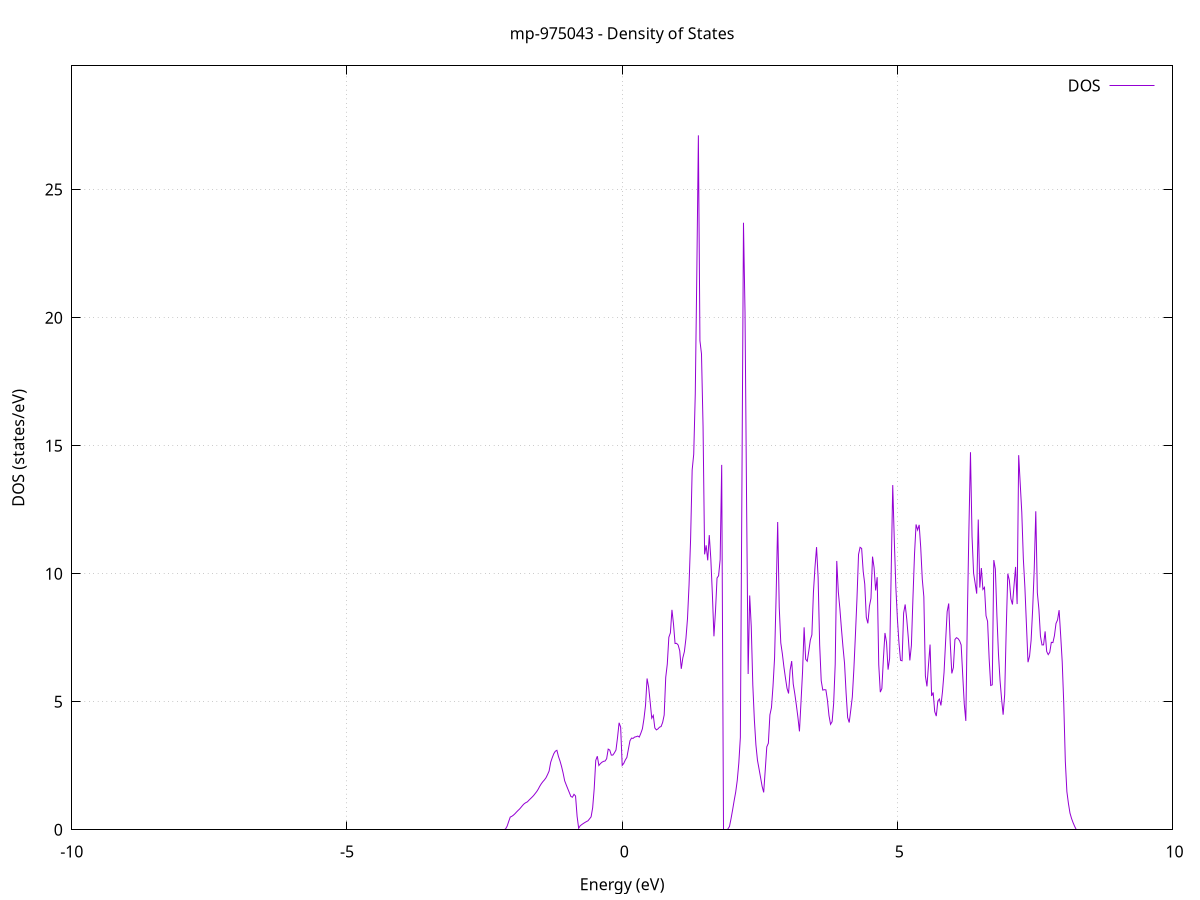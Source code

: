 set title 'mp-975043 - Density of States'
set xlabel 'Energy (eV)'
set ylabel 'DOS (states/eV)'
set grid
set xrange [-10:10]
set yrange [0:29.832]
set xzeroaxis lt -1
set terminal png size 800,600
set output 'mp-975043_dos_gnuplot.png'
plot '-' using 1:2 with lines title 'DOS'
-45.682400 0.000000
-45.654100 0.000000
-45.625900 0.000000
-45.597600 0.000000
-45.569400 0.000000
-45.541100 0.000000
-45.512900 0.000000
-45.484600 0.000000
-45.456400 0.000000
-45.428100 0.000000
-45.399900 0.000000
-45.371600 0.000000
-45.343400 0.000000
-45.315100 0.000000
-45.286900 0.000000
-45.258600 0.000000
-45.230400 0.000000
-45.202100 0.000000
-45.173900 0.000000
-45.145600 0.000000
-45.117400 0.000000
-45.089100 0.000000
-45.060900 0.000000
-45.032600 0.000000
-45.004400 0.000000
-44.976100 0.000000
-44.947800 0.000000
-44.919600 0.000000
-44.891300 0.000000
-44.863100 0.000000
-44.834800 0.000000
-44.806600 0.000000
-44.778300 0.000000
-44.750100 0.000000
-44.721800 0.000000
-44.693600 0.000000
-44.665300 0.000000
-44.637100 0.000000
-44.608800 0.000000
-44.580600 0.000000
-44.552300 0.000000
-44.524100 0.000000
-44.495800 0.000000
-44.467600 0.000000
-44.439300 0.000000
-44.411100 0.000000
-44.382800 0.000000
-44.354600 0.000000
-44.326300 0.000000
-44.298100 0.000000
-44.269800 0.000000
-44.241600 0.000000
-44.213300 0.000000
-44.185000 0.000000
-44.156800 0.000000
-44.128500 0.000000
-44.100300 0.000000
-44.072000 0.000000
-44.043800 0.000000
-44.015500 0.000000
-43.987300 0.000000
-43.959000 0.000000
-43.930800 0.000000
-43.902500 0.000000
-43.874300 0.000000
-43.846000 0.000000
-43.817800 0.000000
-43.789500 0.000000
-43.761300 0.000000
-43.733000 0.000000
-43.704800 0.000000
-43.676500 0.000000
-43.648300 0.000000
-43.620000 0.000000
-43.591800 0.000000
-43.563500 0.000000
-43.535300 0.000000
-43.507000 0.000000
-43.478700 0.000000
-43.450500 0.000000
-43.422200 0.000000
-43.394000 0.000000
-43.365700 0.000000
-43.337500 0.000000
-43.309200 0.000000
-43.281000 0.000000
-43.252700 0.000000
-43.224500 0.000000
-43.196200 0.000000
-43.168000 0.000000
-43.139700 0.000000
-43.111500 0.000000
-43.083200 0.000000
-43.055000 0.000000
-43.026700 0.000000
-42.998500 0.000000
-42.970200 0.000000
-42.942000 0.000000
-42.913700 0.000000
-42.885500 0.000000
-42.857200 0.000000
-42.829000 0.000000
-42.800700 0.000000
-42.772500 0.000000
-42.744200 0.000000
-42.715900 0.000000
-42.687700 0.000000
-42.659400 0.000000
-42.631200 0.000000
-42.602900 0.000000
-42.574700 0.000000
-42.546400 0.000000
-42.518200 0.000000
-42.489900 0.000000
-42.461700 0.000000
-42.433400 0.000000
-42.405200 0.000000
-42.376900 0.000000
-42.348700 0.000000
-42.320400 0.000000
-42.292200 0.000000
-42.263900 0.000000
-42.235700 0.000000
-42.207400 0.000000
-42.179200 0.000000
-42.150900 0.000000
-42.122700 0.000000
-42.094400 0.000000
-42.066200 0.000000
-42.037900 0.000000
-42.009700 0.000000
-41.981400 0.000000
-41.953100 0.000000
-41.924900 0.000000
-41.896600 0.000000
-41.868400 0.000000
-41.840100 0.000000
-41.811900 0.000000
-41.783600 0.000000
-41.755400 0.000000
-41.727100 0.000000
-41.698900 0.000000
-41.670600 0.000000
-41.642400 0.000000
-41.614100 0.000000
-41.585900 0.000000
-41.557600 0.000000
-41.529400 0.000000
-41.501100 0.000000
-41.472900 0.000000
-41.444600 0.000000
-41.416400 0.000000
-41.388100 0.000000
-41.359900 0.000000
-41.331600 0.000000
-41.303400 0.000000
-41.275100 0.000000
-41.246900 0.000000
-41.218600 0.000000
-41.190300 0.000000
-41.162100 0.000000
-41.133800 0.000000
-41.105600 0.000000
-41.077300 0.000000
-41.049100 0.000000
-41.020800 0.000000
-40.992600 0.000000
-40.964300 0.000000
-40.936100 0.000000
-40.907800 0.000000
-40.879600 0.000000
-40.851300 0.000000
-40.823100 0.000000
-40.794800 0.000000
-40.766600 0.000000
-40.738300 0.000000
-40.710100 0.000000
-40.681800 0.000000
-40.653600 0.000000
-40.625300 0.000000
-40.597100 0.000000
-40.568800 0.000000
-40.540600 0.000000
-40.512300 0.000000
-40.484100 0.000000
-40.455800 0.000000
-40.427500 0.000000
-40.399300 0.000000
-40.371000 0.000000
-40.342800 0.000000
-40.314500 0.000000
-40.286300 0.000000
-40.258000 0.000000
-40.229800 0.000000
-40.201500 0.000000
-40.173300 0.000000
-40.145000 0.000000
-40.116800 0.000000
-40.088500 0.000000
-40.060300 0.000000
-40.032000 0.000000
-40.003800 0.000000
-39.975500 0.000000
-39.947300 0.000000
-39.919000 0.000000
-39.890800 0.000000
-39.862500 0.000000
-39.834300 0.000000
-39.806000 0.000000
-39.777800 0.000000
-39.749500 0.000000
-39.721200 0.000000
-39.693000 0.000000
-39.664700 0.000000
-39.636500 0.000000
-39.608200 0.000000
-39.580000 0.000000
-39.551700 0.000000
-39.523500 0.000000
-39.495200 0.000000
-39.467000 0.000000
-39.438700 0.000000
-39.410500 0.000000
-39.382200 0.000000
-39.354000 0.000000
-39.325700 0.000000
-39.297500 0.000000
-39.269200 0.000000
-39.241000 0.000000
-39.212700 0.000000
-39.184500 0.000000
-39.156200 0.000000
-39.128000 0.000000
-39.099700 0.000000
-39.071500 0.000000
-39.043200 0.000000
-39.015000 0.000000
-38.986700 0.000000
-38.958400 0.000000
-38.930200 0.000000
-38.901900 0.000000
-38.873700 0.000000
-38.845400 0.000000
-38.817200 0.000000
-38.788900 0.000000
-38.760700 0.000000
-38.732400 0.000000
-38.704200 0.000000
-38.675900 0.000000
-38.647700 0.000000
-38.619400 0.000000
-38.591200 0.000000
-38.562900 0.000000
-38.534700 0.000000
-38.506400 0.000000
-38.478200 0.000000
-38.449900 0.000000
-38.421700 0.000000
-38.393400 0.000000
-38.365200 0.000000
-38.336900 0.000000
-38.308700 0.000000
-38.280400 0.000000
-38.252200 0.000000
-38.223900 0.000000
-38.195600 0.000000
-38.167400 0.000000
-38.139100 0.000000
-38.110900 0.000000
-38.082600 0.000000
-38.054400 0.000000
-38.026100 0.000000
-37.997900 0.000000
-37.969600 0.000000
-37.941400 0.000000
-37.913100 0.000000
-37.884900 0.000000
-37.856600 0.000000
-37.828400 0.000000
-37.800100 0.000000
-37.771900 0.000000
-37.743600 0.000000
-37.715400 0.000000
-37.687100 0.000000
-37.658900 0.000000
-37.630600 0.000000
-37.602400 0.000000
-37.574100 0.000000
-37.545900 0.000000
-37.517600 0.000000
-37.489400 0.000000
-37.461100 0.000000
-37.432800 0.000000
-37.404600 0.000000
-37.376300 0.000000
-37.348100 0.000000
-37.319800 0.000000
-37.291600 0.000000
-37.263300 0.000000
-37.235100 0.000000
-37.206800 0.000000
-37.178600 0.000000
-37.150300 0.000000
-37.122100 0.000000
-37.093800 0.000000
-37.065600 0.000000
-37.037300 0.000000
-37.009100 0.000000
-36.980800 0.000000
-36.952600 0.000000
-36.924300 0.000000
-36.896100 0.000000
-36.867800 0.000000
-36.839600 0.000000
-36.811300 0.000000
-36.783100 0.000000
-36.754800 0.000000
-36.726500 0.000000
-36.698300 0.000000
-36.670000 0.000000
-36.641800 0.000000
-36.613500 0.000000
-36.585300 0.000000
-36.557000 0.000000
-36.528800 0.000000
-36.500500 0.000000
-36.472300 0.000000
-36.444000 0.000000
-36.415800 0.000000
-36.387500 0.000000
-36.359300 0.000000
-36.331000 0.000000
-36.302800 0.000000
-36.274500 0.000000
-36.246300 0.000000
-36.218000 0.000000
-36.189800 0.000000
-36.161500 0.000000
-36.133300 0.000000
-36.105000 0.000000
-36.076800 0.000000
-36.048500 0.000000
-36.020300 0.000000
-35.992000 0.000000
-35.963700 0.000000
-35.935500 0.000000
-35.907200 0.000000
-35.879000 0.000000
-35.850700 0.000000
-35.822500 0.000000
-35.794200 0.000000
-35.766000 0.000000
-35.737700 0.000000
-35.709500 0.000000
-35.681200 0.000000
-35.653000 0.000000
-35.624700 0.000000
-35.596500 0.000000
-35.568200 0.000000
-35.540000 0.000000
-35.511700 0.000000
-35.483500 0.000000
-35.455200 0.000000
-35.427000 0.000000
-35.398700 0.000000
-35.370500 0.000000
-35.342200 0.000000
-35.314000 0.000000
-35.285700 0.000000
-35.257500 0.000000
-35.229200 0.000000
-35.200900 0.000000
-35.172700 0.000000
-35.144400 0.000000
-35.116200 0.000000
-35.087900 0.000000
-35.059700 0.000000
-35.031400 0.000000
-35.003200 0.000000
-34.974900 0.000000
-34.946700 0.000000
-34.918400 0.000000
-34.890200 0.000000
-34.861900 0.000000
-34.833700 0.000000
-34.805400 0.000000
-34.777200 0.000000
-34.748900 0.000000
-34.720700 0.000000
-34.692400 0.000000
-34.664200 0.000000
-34.635900 0.000000
-34.607700 0.000000
-34.579400 0.000000
-34.551200 0.000000
-34.522900 0.000000
-34.494700 0.000000
-34.466400 0.000000
-34.438100 0.000000
-34.409900 0.000000
-34.381600 0.000000
-34.353400 0.000000
-34.325100 0.000000
-34.296900 0.000000
-34.268600 0.000000
-34.240400 0.000000
-34.212100 0.000000
-34.183900 0.000000
-34.155600 0.000000
-34.127400 0.000000
-34.099100 0.000000
-34.070900 0.000000
-34.042600 0.000000
-34.014400 0.000000
-33.986100 0.000000
-33.957900 0.000000
-33.929600 0.000000
-33.901400 0.000000
-33.873100 0.000000
-33.844900 0.000000
-33.816600 0.000000
-33.788400 0.000000
-33.760100 0.000000
-33.731800 0.000000
-33.703600 0.000000
-33.675300 0.000000
-33.647100 0.000000
-33.618800 0.000000
-33.590600 0.000000
-33.562300 0.000000
-33.534100 0.000000
-33.505800 0.000000
-33.477600 0.000000
-33.449300 0.000000
-33.421100 0.000000
-33.392800 0.000000
-33.364600 0.000000
-33.336300 0.000000
-33.308100 0.000000
-33.279800 0.000000
-33.251600 0.000000
-33.223300 0.000000
-33.195100 0.000000
-33.166800 0.000000
-33.138600 0.000000
-33.110300 0.000000
-33.082100 0.000000
-33.053800 0.000000
-33.025600 0.000000
-32.997300 0.000000
-32.969000 0.000000
-32.940800 0.000000
-32.912500 0.000000
-32.884300 0.000000
-32.856000 0.000000
-32.827800 0.000000
-32.799500 0.000000
-32.771300 0.000000
-32.743000 0.000000
-32.714800 0.000000
-32.686500 0.000000
-32.658300 0.000000
-32.630000 0.000000
-32.601800 0.000000
-32.573500 0.000000
-32.545300 0.000000
-32.517000 0.000000
-32.488800 0.000000
-32.460500 0.000000
-32.432300 0.000000
-32.404000 0.000000
-32.375800 0.000000
-32.347500 0.000000
-32.319300 0.000000
-32.291000 0.000000
-32.262800 0.000000
-32.234500 0.000000
-32.206200 0.000000
-32.178000 0.000000
-32.149700 0.000000
-32.121500 0.000000
-32.093200 0.000000
-32.065000 0.000000
-32.036700 0.000000
-32.008500 0.000000
-31.980200 0.000000
-31.952000 0.000000
-31.923700 0.000000
-31.895500 0.000000
-31.867200 0.000000
-31.839000 0.000000
-31.810700 0.000000
-31.782500 0.000000
-31.754200 0.000000
-31.726000 0.000000
-31.697700 0.000000
-31.669500 0.000000
-31.641200 0.000000
-31.613000 0.000000
-31.584700 0.000000
-31.556500 0.000000
-31.528200 0.000000
-31.500000 0.000000
-31.471700 0.000000
-31.443400 0.000000
-31.415200 0.000000
-31.386900 0.000000
-31.358700 0.000000
-31.330400 0.000000
-31.302200 0.000000
-31.273900 0.000000
-31.245700 0.000000
-31.217400 0.000000
-31.189200 0.000000
-31.160900 0.000000
-31.132700 0.000000
-31.104400 0.000000
-31.076200 0.000000
-31.047900 0.000000
-31.019700 0.000000
-30.991400 0.000000
-30.963200 0.000000
-30.934900 0.000000
-30.906700 0.000000
-30.878400 0.000000
-30.850200 0.000000
-30.821900 0.000000
-30.793700 0.000000
-30.765400 0.000000
-30.737100 0.000000
-30.708900 0.000000
-30.680600 0.000000
-30.652400 0.000000
-30.624100 0.000000
-30.595900 0.000000
-30.567600 0.000000
-30.539400 0.000000
-30.511100 0.000000
-30.482900 0.000000
-30.454600 0.000000
-30.426400 0.000000
-30.398100 0.000000
-30.369900 0.000000
-30.341600 0.000000
-30.313400 0.000000
-30.285100 0.000000
-30.256900 0.000000
-30.228600 0.000000
-30.200400 0.000000
-30.172100 0.000000
-30.143900 0.000000
-30.115600 0.000000
-30.087400 0.000000
-30.059100 0.000000
-30.030900 0.000000
-30.002600 0.000000
-29.974300 0.000000
-29.946100 0.000000
-29.917800 0.000000
-29.889600 0.000000
-29.861300 0.000000
-29.833100 0.000000
-29.804800 0.000000
-29.776600 0.000000
-29.748300 0.000000
-29.720100 0.000000
-29.691800 0.000000
-29.663600 0.000000
-29.635300 0.000000
-29.607100 0.000000
-29.578800 0.000000
-29.550600 0.000000
-29.522300 0.000000
-29.494100 0.000000
-29.465800 0.000000
-29.437600 0.000000
-29.409300 0.000000
-29.381100 0.000000
-29.352800 0.000000
-29.324600 0.000000
-29.296300 0.000000
-29.268100 0.000000
-29.239800 0.000000
-29.211500 0.000000
-29.183300 0.000000
-29.155000 0.000000
-29.126800 0.000000
-29.098500 0.000000
-29.070300 0.000000
-29.042000 0.000000
-29.013800 0.000000
-28.985500 0.000000
-28.957300 0.000000
-28.929000 0.000000
-28.900800 0.000000
-28.872500 0.000000
-28.844300 0.000000
-28.816000 0.000000
-28.787800 0.000000
-28.759500 0.000000
-28.731300 0.000000
-28.703000 0.000000
-28.674800 0.000000
-28.646500 0.000000
-28.618300 0.000000
-28.590000 0.000000
-28.561800 0.000000
-28.533500 0.000000
-28.505300 0.000000
-28.477000 0.000000
-28.448700 0.000000
-28.420500 0.000000
-28.392200 0.000000
-28.364000 0.000000
-28.335700 0.000000
-28.307500 0.000000
-28.279200 0.000000
-28.251000 0.000000
-28.222700 0.000000
-28.194500 0.000000
-28.166200 0.000000
-28.138000 0.000000
-28.109700 0.000000
-28.081500 0.000000
-28.053200 0.000000
-28.025000 0.000000
-27.996700 0.000000
-27.968500 0.000000
-27.940200 0.000000
-27.912000 0.000000
-27.883700 0.000000
-27.855500 0.000000
-27.827200 0.000000
-27.799000 0.000000
-27.770700 0.000000
-27.742400 0.000000
-27.714200 0.000000
-27.685900 0.000000
-27.657700 0.000000
-27.629400 0.000000
-27.601200 0.000000
-27.572900 0.000000
-27.544700 0.000000
-27.516400 0.000000
-27.488200 0.000000
-27.459900 0.000000
-27.431700 0.000000
-27.403400 0.000000
-27.375200 0.000000
-27.346900 0.000000
-27.318700 0.000000
-27.290400 0.000000
-27.262200 0.000000
-27.233900 0.000000
-27.205700 0.000000
-27.177400 0.000000
-27.149200 0.000000
-27.120900 0.000000
-27.092700 0.000000
-27.064400 0.000000
-27.036200 0.000000
-27.007900 0.000000
-26.979600 0.000000
-26.951400 0.000000
-26.923100 0.000000
-26.894900 0.000000
-26.866600 0.000000
-26.838400 0.000000
-26.810100 0.000000
-26.781900 0.000000
-26.753600 0.000000
-26.725400 0.000000
-26.697100 0.000000
-26.668900 0.000000
-26.640600 0.000000
-26.612400 0.000000
-26.584100 0.000000
-26.555900 0.000000
-26.527600 0.000000
-26.499400 0.000000
-26.471100 0.000000
-26.442900 0.000000
-26.414600 0.000000
-26.386400 0.000000
-26.358100 0.000000
-26.329900 0.000000
-26.301600 0.000000
-26.273400 0.000000
-26.245100 0.000000
-26.216800 0.000000
-26.188600 0.000000
-26.160300 0.000000
-26.132100 0.000000
-26.103800 0.000000
-26.075600 0.000000
-26.047300 0.000000
-26.019100 0.000000
-25.990800 0.000000
-25.962600 0.000000
-25.934300 0.000000
-25.906100 0.000000
-25.877800 0.000000
-25.849600 0.000000
-25.821300 0.000000
-25.793100 0.000000
-25.764800 0.000000
-25.736600 0.000000
-25.708300 0.000000
-25.680100 0.000000
-25.651800 0.000000
-25.623600 0.000000
-25.595300 0.000000
-25.567100 0.000000
-25.538800 0.000000
-25.510600 0.000000
-25.482300 0.000000
-25.454000 0.000000
-25.425800 0.000000
-25.397500 0.000000
-25.369300 0.000000
-25.341000 0.000000
-25.312800 0.000000
-25.284500 0.000000
-25.256300 0.000000
-25.228000 0.000000
-25.199800 0.000000
-25.171500 0.000000
-25.143300 0.000000
-25.115000 0.000000
-25.086800 0.000000
-25.058500 0.000000
-25.030300 0.000000
-25.002000 0.000000
-24.973800 0.000000
-24.945500 0.000000
-24.917300 0.000000
-24.889000 0.000000
-24.860800 0.000000
-24.832500 0.000000
-24.804300 0.000000
-24.776000 0.000000
-24.747700 0.000000
-24.719500 0.000000
-24.691200 0.000000
-24.663000 0.000000
-24.634700 0.000000
-24.606500 0.000000
-24.578200 0.000000
-24.550000 0.000000
-24.521700 0.000000
-24.493500 0.000000
-24.465200 0.000000
-24.437000 0.000000
-24.408700 0.000000
-24.380500 0.000000
-24.352200 0.000000
-24.324000 0.000000
-24.295700 0.000000
-24.267500 0.000000
-24.239200 0.000000
-24.211000 0.000000
-24.182700 0.000000
-24.154500 0.000000
-24.126200 0.000000
-24.098000 0.000000
-24.069700 0.000000
-24.041500 0.000000
-24.013200 0.000000
-23.984900 0.000000
-23.956700 0.000000
-23.928400 0.000000
-23.900200 0.000000
-23.871900 0.000000
-23.843700 0.000000
-23.815400 0.000000
-23.787200 0.000000
-23.758900 0.000000
-23.730700 0.000000
-23.702400 0.000000
-23.674200 0.000000
-23.645900 0.000000
-23.617700 0.000000
-23.589400 0.000000
-23.561200 0.000000
-23.532900 0.000000
-23.504700 0.000000
-23.476400 0.000000
-23.448200 0.000000
-23.419900 0.000000
-23.391700 0.000000
-23.363400 0.000000
-23.335200 0.000000
-23.306900 0.000000
-23.278700 0.000000
-23.250400 0.000000
-23.222100 0.000000
-23.193900 0.000000
-23.165600 0.000000
-23.137400 0.000000
-23.109100 0.000000
-23.080900 0.000000
-23.052600 0.000000
-23.024400 0.000000
-22.996100 0.000000
-22.967900 0.000000
-22.939600 0.000000
-22.911400 0.000000
-22.883100 0.000000
-22.854900 0.000000
-22.826600 0.000000
-22.798400 0.000000
-22.770100 0.000000
-22.741900 0.000000
-22.713600 0.000000
-22.685400 0.000000
-22.657100 0.000000
-22.628900 0.000000
-22.600600 0.000000
-22.572400 0.000000
-22.544100 0.000000
-22.515900 0.000000
-22.487600 0.000000
-22.459300 0.000000
-22.431100 0.000000
-22.402800 0.000000
-22.374600 0.000000
-22.346300 0.000000
-22.318100 0.000000
-22.289800 0.000000
-22.261600 0.000000
-22.233300 0.000000
-22.205100 0.000000
-22.176800 0.000000
-22.148600 0.000000
-22.120300 0.000000
-22.092100 0.000000
-22.063800 0.000000
-22.035600 0.000000
-22.007300 0.000000
-21.979100 0.000000
-21.950800 0.000000
-21.922600 0.000000
-21.894300 0.000000
-21.866100 0.000000
-21.837800 0.000000
-21.809600 0.000000
-21.781300 0.000000
-21.753000 0.000000
-21.724800 0.000000
-21.696500 0.000000
-21.668300 0.000000
-21.640000 0.000000
-21.611800 0.000000
-21.583500 0.000000
-21.555300 0.000000
-21.527000 0.000000
-21.498800 0.000000
-21.470500 0.000000
-21.442300 0.000000
-21.414000 0.000000
-21.385800 0.000000
-21.357500 0.000000
-21.329300 0.000000
-21.301000 0.000000
-21.272800 0.000000
-21.244500 0.000000
-21.216300 0.000000
-21.188000 0.000000
-21.159800 0.000000
-21.131500 0.000000
-21.103300 0.000000
-21.075000 0.000000
-21.046800 0.000000
-21.018500 0.000000
-20.990200 0.000000
-20.962000 0.000000
-20.933700 0.000000
-20.905500 0.000000
-20.877200 0.000000
-20.849000 0.000000
-20.820700 0.000000
-20.792500 0.000000
-20.764200 0.000000
-20.736000 0.000000
-20.707700 0.000000
-20.679500 0.000000
-20.651200 0.000000
-20.623000 0.000000
-20.594700 0.000000
-20.566500 0.000000
-20.538200 0.000000
-20.510000 0.000000
-20.481700 0.000000
-20.453500 0.000000
-20.425200 0.000000
-20.397000 0.000000
-20.368700 0.000000
-20.340500 0.000000
-20.312200 0.000000
-20.284000 0.000000
-20.255700 0.000000
-20.227400 0.000000
-20.199200 0.000000
-20.170900 0.000000
-20.142700 0.000000
-20.114400 0.000000
-20.086200 0.000000
-20.057900 0.000000
-20.029700 0.000000
-20.001400 0.000000
-19.973200 0.000000
-19.944900 0.000000
-19.916700 0.000000
-19.888400 0.000000
-19.860200 0.000000
-19.831900 0.000000
-19.803700 0.000000
-19.775400 0.000000
-19.747200 0.000000
-19.718900 0.000000
-19.690700 0.000000
-19.662400 0.000000
-19.634200 0.000000
-19.605900 0.000000
-19.577700 0.000000
-19.549400 0.000000
-19.521200 0.000000
-19.492900 0.000000
-19.464600 0.000000
-19.436400 0.000000
-19.408100 0.000000
-19.379900 0.000000
-19.351600 0.000000
-19.323400 0.000000
-19.295100 0.000000
-19.266900 0.000000
-19.238600 0.000000
-19.210400 0.000000
-19.182100 0.000000
-19.153900 0.000000
-19.125600 0.000000
-19.097400 0.000000
-19.069100 0.000000
-19.040900 0.000000
-19.012600 0.000000
-18.984400 0.000000
-18.956100 0.000000
-18.927900 0.000000
-18.899600 0.000000
-18.871400 0.000000
-18.843100 0.000000
-18.814900 0.000000
-18.786600 0.000000
-18.758300 0.000000
-18.730100 0.000000
-18.701800 0.000000
-18.673600 0.000000
-18.645300 0.000000
-18.617100 0.000000
-18.588800 0.000000
-18.560600 0.000000
-18.532300 0.000000
-18.504100 0.000000
-18.475800 0.000000
-18.447600 0.000000
-18.419300 0.000000
-18.391100 0.000000
-18.362800 0.000000
-18.334600 0.000000
-18.306300 0.000000
-18.278100 0.000000
-18.249800 0.000000
-18.221600 0.000000
-18.193300 0.000000
-18.165100 0.000000
-18.136800 0.000000
-18.108600 0.000000
-18.080300 0.000000
-18.052100 0.000000
-18.023800 0.000000
-17.995500 0.000000
-17.967300 0.000000
-17.939000 0.000000
-17.910800 0.000000
-17.882500 0.000000
-17.854300 0.000000
-17.826000 0.000000
-17.797800 0.000000
-17.769500 0.000000
-17.741300 0.000000
-17.713000 0.000000
-17.684800 0.000000
-17.656500 0.000000
-17.628300 0.000000
-17.600000 0.000000
-17.571800 0.000000
-17.543500 0.000000
-17.515300 0.000000
-17.487000 0.000000
-17.458800 0.000000
-17.430500 0.000000
-17.402300 0.000000
-17.374000 0.000000
-17.345800 0.000000
-17.317500 0.000000
-17.289300 0.000000
-17.261000 0.000000
-17.232700 0.000000
-17.204500 0.000000
-17.176200 0.000000
-17.148000 0.000000
-17.119700 0.000000
-17.091500 0.000000
-17.063200 0.000000
-17.035000 0.000000
-17.006700 0.000000
-16.978500 0.000000
-16.950200 0.000000
-16.922000 0.000000
-16.893700 0.000000
-16.865500 0.000000
-16.837200 0.000000
-16.809000 0.000000
-16.780700 0.000000
-16.752500 0.000000
-16.724200 0.000000
-16.696000 0.000000
-16.667700 0.000000
-16.639500 0.000000
-16.611200 0.000000
-16.583000 0.000000
-16.554700 0.000000
-16.526500 0.000000
-16.498200 0.000000
-16.469900 0.000000
-16.441700 0.000000
-16.413400 0.000000
-16.385200 0.000000
-16.356900 0.000000
-16.328700 0.000000
-16.300400 0.000000
-16.272200 0.000000
-16.243900 0.000000
-16.215700 0.000000
-16.187400 0.000000
-16.159200 0.000000
-16.130900 0.000000
-16.102700 0.000000
-16.074400 0.000000
-16.046200 0.000000
-16.017900 0.000000
-15.989700 0.000000
-15.961400 0.000000
-15.933200 0.000000
-15.904900 0.000000
-15.876700 0.000000
-15.848400 0.000000
-15.820200 0.000000
-15.791900 0.000000
-15.763600 0.000000
-15.735400 0.000000
-15.707100 0.000000
-15.678900 0.000000
-15.650600 0.000000
-15.622400 0.000000
-15.594100 0.000000
-15.565900 0.000000
-15.537600 0.000000
-15.509400 0.000000
-15.481100 0.000000
-15.452900 0.000000
-15.424600 0.000000
-15.396400 0.000000
-15.368100 0.000000
-15.339900 0.000000
-15.311600 0.000000
-15.283400 0.000000
-15.255100 0.000000
-15.226900 0.000000
-15.198600 0.000000
-15.170400 0.000000
-15.142100 0.000000
-15.113900 0.000000
-15.085600 0.000000
-15.057400 0.000000
-15.029100 0.000000
-15.000800 0.000000
-14.972600 0.000000
-14.944300 0.000000
-14.916100 0.000000
-14.887800 0.000000
-14.859600 0.000000
-14.831300 0.000000
-14.803100 0.000000
-14.774800 0.000000
-14.746600 0.000000
-14.718300 0.000000
-14.690100 0.000000
-14.661800 0.000000
-14.633600 0.000000
-14.605300 0.000000
-14.577100 0.000000
-14.548800 0.000000
-14.520600 0.000000
-14.492300 0.000000
-14.464100 0.000000
-14.435800 0.000000
-14.407600 0.000000
-14.379300 0.000000
-14.351100 0.000000
-14.322800 0.000000
-14.294600 0.000000
-14.266300 0.000000
-14.238000 0.000000
-14.209800 0.000000
-14.181500 0.000000
-14.153300 0.000000
-14.125000 0.000000
-14.096800 0.000000
-14.068500 0.000000
-14.040300 0.000000
-14.012000 0.000000
-13.983800 0.000000
-13.955500 0.000000
-13.927300 0.000000
-13.899000 0.000000
-13.870800 0.000000
-13.842500 0.000000
-13.814300 0.000000
-13.786000 0.000000
-13.757800 0.000000
-13.729500 0.000000
-13.701300 0.000000
-13.673000 0.000000
-13.644800 0.000000
-13.616500 0.000000
-13.588300 0.000000
-13.560000 0.000000
-13.531800 0.000000
-13.503500 0.000000
-13.475200 0.000000
-13.447000 0.000000
-13.418700 0.000000
-13.390500 0.000000
-13.362200 0.000000
-13.334000 0.000000
-13.305700 0.000000
-13.277500 0.000000
-13.249200 0.000000
-13.221000 0.000000
-13.192700 0.000000
-13.164500 0.000000
-13.136200 0.000000
-13.108000 0.000000
-13.079700 0.000000
-13.051500 0.000000
-13.023200 0.000000
-12.995000 0.000000
-12.966700 0.000000
-12.938500 0.000000
-12.910200 0.000000
-12.882000 0.000000
-12.853700 0.000000
-12.825500 0.000000
-12.797200 0.000000
-12.768900 0.000000
-12.740700 0.000000
-12.712400 0.000000
-12.684200 0.000000
-12.655900 0.000000
-12.627700 0.000000
-12.599400 0.000000
-12.571200 0.000000
-12.542900 0.000000
-12.514700 0.000000
-12.486400 0.000000
-12.458200 0.000000
-12.429900 0.000000
-12.401700 34.434500
-12.373400 61.617700
-12.345200 95.007400
-12.316900 133.501200
-12.288700 119.766400
-12.260400 199.101900
-12.232200 0.000000
-12.203900 0.000000
-12.175700 0.000000
-12.147400 0.000000
-12.119200 0.000000
-12.090900 0.000000
-12.062700 0.000000
-12.034400 0.000000
-12.006100 0.000000
-11.977900 0.000000
-11.949600 0.000000
-11.921400 0.000000
-11.893100 0.000000
-11.864900 0.000000
-11.836600 0.000000
-11.808400 0.000000
-11.780100 0.000000
-11.751900 0.000000
-11.723600 0.000000
-11.695400 0.000000
-11.667100 0.000000
-11.638900 0.000000
-11.610600 0.000000
-11.582400 0.000000
-11.554100 0.000000
-11.525900 0.000000
-11.497600 0.000000
-11.469400 0.000000
-11.441100 0.000000
-11.412900 0.000000
-11.384600 0.000000
-11.356400 0.000000
-11.328100 0.000000
-11.299900 0.000000
-11.271600 0.000000
-11.243300 0.000000
-11.215100 0.000000
-11.186800 0.000000
-11.158600 0.000000
-11.130300 0.000000
-11.102100 0.000000
-11.073800 0.000000
-11.045600 0.000000
-11.017300 0.000000
-10.989100 0.000000
-10.960800 0.000000
-10.932600 0.000000
-10.904300 0.000000
-10.876100 0.000000
-10.847800 0.000000
-10.819600 0.000000
-10.791300 0.000000
-10.763100 0.000000
-10.734800 0.000000
-10.706600 0.000000
-10.678300 0.000000
-10.650100 0.000000
-10.621800 0.000000
-10.593600 0.000000
-10.565300 0.000000
-10.537100 0.000000
-10.508800 0.000000
-10.480500 0.000000
-10.452300 0.000000
-10.424000 0.000000
-10.395800 0.000000
-10.367500 0.000000
-10.339300 0.000000
-10.311000 0.000000
-10.282800 0.000000
-10.254500 0.000000
-10.226300 0.000000
-10.198000 0.000000
-10.169800 0.000000
-10.141500 0.000000
-10.113300 0.000000
-10.085000 0.000000
-10.056800 0.000000
-10.028500 0.000000
-10.000300 0.000000
-9.972000 0.000000
-9.943800 0.000000
-9.915500 0.000000
-9.887300 0.000000
-9.859000 0.000000
-9.830800 0.000000
-9.802500 0.000000
-9.774200 0.000000
-9.746000 0.000000
-9.717700 0.000000
-9.689500 0.000000
-9.661200 0.000000
-9.633000 0.000000
-9.604700 0.000000
-9.576500 0.000000
-9.548200 0.000000
-9.520000 0.000000
-9.491700 0.000000
-9.463500 0.000000
-9.435200 0.000000
-9.407000 0.000000
-9.378700 0.000000
-9.350500 0.000000
-9.322200 0.000000
-9.294000 0.000000
-9.265700 0.000000
-9.237500 0.000000
-9.209200 0.000000
-9.181000 0.000000
-9.152700 0.000000
-9.124500 0.000000
-9.096200 0.000000
-9.068000 0.000000
-9.039700 0.000000
-9.011400 0.000000
-8.983200 0.000000
-8.954900 0.000000
-8.926700 0.000000
-8.898400 0.000000
-8.870200 0.000000
-8.841900 0.000000
-8.813700 0.000000
-8.785400 0.000000
-8.757200 0.000000
-8.728900 0.000000
-8.700700 0.000000
-8.672400 0.000000
-8.644200 0.000000
-8.615900 0.000000
-8.587700 0.000000
-8.559400 0.000000
-8.531200 0.000000
-8.502900 0.000000
-8.474700 0.000000
-8.446400 0.000000
-8.418200 0.000000
-8.389900 0.000000
-8.361700 0.000000
-8.333400 0.000000
-8.305200 0.000000
-8.276900 0.000000
-8.248600 0.000000
-8.220400 0.000000
-8.192100 0.000000
-8.163900 0.000000
-8.135600 0.000000
-8.107400 0.000000
-8.079100 0.000000
-8.050900 0.000000
-8.022600 0.000000
-7.994400 0.000000
-7.966100 0.000000
-7.937900 0.000000
-7.909600 0.000000
-7.881400 0.000000
-7.853100 0.000000
-7.824900 0.000000
-7.796600 0.000000
-7.768400 0.000000
-7.740100 0.000000
-7.711900 0.000000
-7.683600 0.000000
-7.655400 0.000000
-7.627100 0.000000
-7.598900 0.000000
-7.570600 0.000000
-7.542400 0.000000
-7.514100 0.000000
-7.485800 0.000000
-7.457600 0.000000
-7.429300 0.000000
-7.401100 0.000000
-7.372800 0.000000
-7.344600 0.000000
-7.316300 0.000000
-7.288100 0.000000
-7.259800 0.000000
-7.231600 0.000000
-7.203300 0.000000
-7.175100 0.000000
-7.146800 0.000000
-7.118600 0.000000
-7.090300 0.000000
-7.062100 0.000000
-7.033800 0.000000
-7.005600 0.000000
-6.977300 0.000000
-6.949100 0.000000
-6.920800 0.000000
-6.892600 0.000000
-6.864300 0.000000
-6.836100 0.000000
-6.807800 0.000000
-6.779500 0.000000
-6.751300 0.000000
-6.723000 0.000000
-6.694800 0.000000
-6.666500 0.000000
-6.638300 0.000000
-6.610000 0.000000
-6.581800 0.000000
-6.553500 0.000000
-6.525300 0.000000
-6.497000 0.000000
-6.468800 0.000000
-6.440500 0.000000
-6.412300 0.000000
-6.384000 0.000000
-6.355800 0.000000
-6.327500 0.000000
-6.299300 0.000000
-6.271000 0.000000
-6.242800 0.000000
-6.214500 0.000000
-6.186300 0.000000
-6.158000 0.000000
-6.129800 0.000000
-6.101500 0.000000
-6.073300 0.000000
-6.045000 0.000000
-6.016700 0.000000
-5.988500 0.000000
-5.960200 0.000000
-5.932000 0.000000
-5.903700 0.000000
-5.875500 0.000000
-5.847200 0.000000
-5.819000 0.000000
-5.790700 0.000000
-5.762500 0.000000
-5.734200 0.000000
-5.706000 0.000000
-5.677700 0.000000
-5.649500 0.000000
-5.621200 0.000000
-5.593000 0.000000
-5.564700 0.000000
-5.536500 0.000000
-5.508200 0.000000
-5.480000 0.000000
-5.451700 0.000000
-5.423500 0.000000
-5.395200 0.000000
-5.367000 0.000000
-5.338700 0.000000
-5.310500 0.000000
-5.282200 0.000000
-5.253900 0.000000
-5.225700 0.000000
-5.197400 0.000000
-5.169200 0.000000
-5.140900 0.000000
-5.112700 0.000000
-5.084400 0.000000
-5.056200 0.000000
-5.027900 0.000000
-4.999700 0.000000
-4.971400 0.000000
-4.943200 0.000000
-4.914900 0.000000
-4.886700 0.000000
-4.858400 0.000000
-4.830200 0.000000
-4.801900 0.000000
-4.773700 0.000000
-4.745400 0.000000
-4.717200 0.000000
-4.688900 0.000000
-4.660700 0.000000
-4.632400 0.000000
-4.604200 0.000000
-4.575900 0.000000
-4.547700 0.000000
-4.519400 0.000000
-4.491100 0.000000
-4.462900 0.000000
-4.434600 0.000000
-4.406400 0.000000
-4.378100 0.000000
-4.349900 0.000000
-4.321600 0.000000
-4.293400 0.000000
-4.265100 0.000000
-4.236900 0.000000
-4.208600 0.000000
-4.180400 0.000000
-4.152100 0.000000
-4.123900 0.000000
-4.095600 0.000000
-4.067400 0.000000
-4.039100 0.000000
-4.010900 0.000000
-3.982600 0.000000
-3.954400 0.000000
-3.926100 0.000000
-3.897900 0.000000
-3.869600 0.000000
-3.841400 0.000000
-3.813100 0.000000
-3.784800 0.000000
-3.756600 0.000000
-3.728300 0.000000
-3.700100 0.000000
-3.671800 0.000000
-3.643600 0.000000
-3.615300 0.000000
-3.587100 0.000000
-3.558800 0.000000
-3.530600 0.000000
-3.502300 0.000000
-3.474100 0.000000
-3.445800 0.000000
-3.417600 0.000000
-3.389300 0.000000
-3.361100 0.000000
-3.332800 0.000000
-3.304600 0.000000
-3.276300 0.000000
-3.248100 0.000000
-3.219800 0.000000
-3.191600 0.000000
-3.163300 0.000000
-3.135100 0.000000
-3.106800 0.000000
-3.078600 0.000000
-3.050300 0.000000
-3.022000 0.000000
-2.993800 0.000000
-2.965500 0.000000
-2.937300 0.000000
-2.909000 0.000000
-2.880800 0.000000
-2.852500 0.000000
-2.824300 0.000000
-2.796000 0.000000
-2.767800 0.000000
-2.739500 0.000000
-2.711300 0.000000
-2.683000 0.000000
-2.654800 0.000000
-2.626500 0.000000
-2.598300 0.000000
-2.570000 0.000000
-2.541800 0.000000
-2.513500 0.000000
-2.485300 0.000000
-2.457000 0.000000
-2.428800 0.000000
-2.400500 0.000000
-2.372300 0.000000
-2.344000 0.000000
-2.315800 0.000000
-2.287500 0.000000
-2.259200 0.000000
-2.231000 0.000000
-2.202700 0.000000
-2.174500 0.000000
-2.146200 0.000000
-2.118000 0.033100
-2.089700 0.141600
-2.061500 0.323000
-2.033200 0.495900
-2.005000 0.525300
-1.976700 0.569100
-1.948500 0.625100
-1.920200 0.691000
-1.892000 0.753300
-1.863700 0.810600
-1.835500 0.881700
-1.807200 0.955600
-1.779000 1.017100
-1.750700 1.059300
-1.722500 1.089600
-1.694200 1.153700
-1.666000 1.212700
-1.637700 1.272600
-1.609500 1.335300
-1.581200 1.412700
-1.553000 1.490900
-1.524700 1.586300
-1.496400 1.701600
-1.468200 1.799500
-1.439900 1.880500
-1.411700 1.948800
-1.383400 2.032600
-1.355200 2.156400
-1.326900 2.294700
-1.298700 2.633800
-1.270400 2.812800
-1.242200 2.970300
-1.213900 3.067600
-1.185700 3.103900
-1.157400 2.864900
-1.129200 2.686900
-1.100900 2.472400
-1.072700 2.215900
-1.044400 1.912600
-1.016200 1.754800
-0.987900 1.602100
-0.959700 1.452600
-0.931400 1.300100
-0.903200 1.272100
-0.874900 1.384400
-0.846700 1.318400
-0.818400 0.523600
-0.790100 0.059400
-0.761900 0.157100
-0.733600 0.203000
-0.705400 0.245400
-0.677100 0.284300
-0.648900 0.319600
-0.620600 0.351400
-0.592400 0.426000
-0.564100 0.504400
-0.535900 0.856600
-0.507600 1.605000
-0.479400 2.711800
-0.451100 2.872900
-0.422900 2.510400
-0.394600 2.584900
-0.366400 2.638700
-0.338100 2.671700
-0.309900 2.685400
-0.281600 2.774600
-0.253400 3.150700
-0.225100 3.112700
-0.196900 2.915200
-0.168600 2.917900
-0.140400 3.004500
-0.112100 3.115300
-0.083900 3.603100
-0.055600 4.178400
-0.027300 4.008800
0.000900 2.513000
0.029200 2.590600
0.057400 2.725100
0.085700 2.824700
0.113900 3.153000
0.142200 3.476700
0.170400 3.580900
0.198700 3.568200
0.226900 3.621100
0.255200 3.634200
0.283400 3.659400
0.311700 3.620700
0.339900 3.771400
0.368200 3.944000
0.396400 4.338100
0.424700 4.856900
0.452900 5.908000
0.481200 5.573800
0.509400 4.988800
0.537700 4.358000
0.565900 4.467200
0.594200 3.974600
0.622400 3.900400
0.650700 3.940000
0.678900 4.007100
0.707200 4.031200
0.735500 4.189100
0.763700 4.480000
0.792000 5.952100
0.820200 6.469500
0.848500 7.517700
0.876700 7.689600
0.905000 8.589400
0.933200 8.034700
0.961500 7.274500
0.989700 7.280500
1.018000 7.214700
1.046200 6.992000
1.074500 6.285600
1.102700 6.714000
1.131000 6.957700
1.159200 7.473000
1.187500 8.247400
1.215700 9.570600
1.244000 11.358000
1.272200 14.049200
1.300500 14.664500
1.328700 17.014400
1.357000 21.770500
1.385200 27.120100
1.413500 19.099600
1.441700 18.584500
1.470000 15.766900
1.498300 10.756600
1.526500 11.109100
1.554800 10.520600
1.583000 11.508500
1.611300 10.577100
1.639500 9.197600
1.667800 7.554300
1.696000 8.534500
1.724300 9.832000
1.752500 9.920300
1.780800 10.551900
1.809000 14.250100
1.837300 0.000000
1.865500 0.000000
1.893800 0.000000
1.922000 0.000000
1.950300 0.129000
1.978500 0.432200
2.006800 0.773100
2.035000 1.136500
2.063300 1.472900
2.091500 1.928200
2.119800 2.605100
2.148000 3.608200
2.176300 13.382800
2.204600 23.706100
2.232800 20.194300
2.261100 12.796900
2.289300 6.084800
2.317600 9.150500
2.345800 7.942500
2.374100 5.659300
2.402300 4.296100
2.430600 3.314800
2.458800 2.715600
2.487100 2.381100
2.515300 2.038900
2.543600 1.693300
2.571800 1.459800
2.600100 2.327200
2.628300 3.239000
2.656600 3.380000
2.684800 4.486500
2.713100 4.771200
2.741300 5.613900
2.769600 6.713400
2.797800 9.128700
2.826100 12.017900
2.854300 8.700400
2.882600 7.297900
2.910800 6.875100
2.939100 6.364200
2.967400 5.928000
2.995600 5.525300
3.023900 5.322500
3.052100 6.235200
3.080400 6.587800
3.108600 5.696600
3.136900 5.315100
3.165100 4.873700
3.193400 4.400400
3.221600 3.842400
3.249900 4.985300
3.278100 6.170800
3.306400 7.906300
3.334600 6.659200
3.362900 6.582200
3.391100 6.974400
3.419400 7.408900
3.447600 7.613900
3.475900 9.284900
3.504100 10.256300
3.532400 11.038500
3.560600 9.856500
3.588900 7.226000
3.617100 5.823600
3.645400 5.454500
3.673600 5.471000
3.701900 5.465000
3.730200 5.061100
3.758400 4.459900
3.786700 4.117400
3.814900 4.220500
3.843200 4.934700
3.871400 6.463800
3.899700 10.497400
3.927900 9.289700
3.956200 8.636300
3.984400 7.854900
4.012700 7.138200
4.040900 6.500500
4.069200 5.344800
4.097400 4.384500
4.125700 4.188900
4.153900 4.669900
4.182200 5.185600
4.210400 6.270500
4.238700 7.611700
4.266900 9.029600
4.295200 10.750400
4.323400 11.030100
4.351700 10.987000
4.379900 10.094000
4.408200 9.595700
4.436400 8.297900
4.464700 8.060500
4.493000 8.730900
4.521200 9.036800
4.549500 10.666900
4.577700 10.239900
4.606000 9.346000
4.634200 9.864400
4.662500 6.446900
4.690700 5.374800
4.719000 5.517100
4.747200 6.685300
4.775500 7.685700
4.803700 7.322300
4.832000 6.253700
4.860200 6.698500
4.888500 10.050000
4.916700 13.462500
4.945000 11.313500
4.973200 9.478900
5.001500 8.240500
5.029700 7.299200
5.058000 6.619600
5.086200 6.599300
5.114500 8.462900
5.142700 8.799300
5.171000 8.231800
5.199300 7.504000
5.227500 6.613000
5.255800 7.200000
5.284000 9.052400
5.312300 10.754300
5.340500 11.924100
5.368800 11.705900
5.397000 11.907600
5.425300 11.020700
5.453500 9.787000
5.481800 9.101500
5.510000 6.006700
5.538300 5.599900
5.566500 6.440300
5.594800 7.233300
5.623000 5.224400
5.651300 5.363800
5.679500 4.615200
5.707800 4.438600
5.736000 5.026300
5.764300 5.106300
5.792500 4.854800
5.820800 5.395300
5.849000 6.146900
5.877300 7.352400
5.905500 8.520200
5.933800 8.837100
5.962100 7.273000
5.990300 6.106500
6.018600 6.335000
6.046800 7.430000
6.075100 7.502400
6.103300 7.465800
6.131600 7.380100
6.159800 7.218000
6.188100 6.048200
6.216300 4.908900
6.244600 4.251500
6.272800 8.354400
6.301100 11.767300
6.329300 14.744300
6.357600 11.460200
6.385800 10.019600
6.414100 9.626800
6.442300 9.221800
6.470600 12.114800
6.498800 9.458300
6.527100 10.220600
6.555300 9.385500
6.583600 9.467900
6.611800 8.357500
6.640100 8.138800
6.668300 6.690900
6.696600 5.634700
6.724900 5.660100
6.753100 10.532000
6.781400 10.182200
6.809600 8.360300
6.837900 6.863800
6.866100 5.838900
6.894400 5.108500
6.922600 4.493100
6.950900 5.281100
6.979100 7.846100
7.007400 10.001500
7.035600 9.744400
7.063900 9.021300
7.092100 8.797500
7.120400 9.536600
7.148600 10.264700
7.176900 8.815100
7.205100 14.628900
7.233400 13.505900
7.261600 12.394500
7.289900 10.581400
7.318100 9.464500
7.346400 7.992200
7.374600 6.544100
7.402900 6.782200
7.431100 7.400800
7.459400 8.627400
7.487700 10.184200
7.515900 12.437900
7.544200 9.255800
7.572400 8.616100
7.600700 7.564700
7.628900 7.218500
7.657200 7.220100
7.685400 7.747000
7.713700 6.966300
7.741900 6.840100
7.770200 6.934600
7.798400 7.320400
7.826700 7.309300
7.854900 7.580600
7.883200 8.056800
7.911400 8.195300
7.939700 8.577500
7.967900 7.595600
7.996200 6.557400
8.024400 4.910200
8.052700 2.672200
8.080900 1.490900
8.109200 1.025600
8.137400 0.650300
8.165700 0.440600
8.194000 0.275800
8.222200 0.133400
8.250500 0.010200
8.278700 0.000000
8.307000 0.000000
8.335200 0.000000
8.363500 0.000000
8.391700 0.000000
8.420000 0.000000
8.448200 0.000000
8.476500 0.000000
8.504700 0.000000
8.533000 0.000000
8.561200 0.000000
8.589500 0.000000
8.617700 0.000000
8.646000 0.000000
8.674200 0.000000
8.702500 0.000000
8.730700 0.000000
8.759000 0.000000
8.787200 0.000000
8.815500 0.000000
8.843700 0.000000
8.872000 0.000000
8.900200 0.000000
8.928500 0.000000
8.956800 0.000000
8.985000 0.000000
9.013300 0.000000
9.041500 0.000000
9.069800 0.000000
9.098000 0.000000
9.126300 0.000000
9.154500 0.000000
9.182800 0.000000
9.211000 0.000000
9.239300 0.000000
9.267500 0.000000
9.295800 0.000000
9.324000 0.000000
9.352300 0.000000
9.380500 0.000000
9.408800 0.000000
9.437000 0.000000
9.465300 0.000000
9.493500 0.000000
9.521800 0.000000
9.550000 0.000000
9.578300 0.000000
9.606500 0.000000
9.634800 0.000000
9.663000 0.000000
9.691300 0.000000
9.719600 0.000000
9.747800 0.000000
9.776100 0.000000
9.804300 0.000000
9.832600 0.000000
9.860800 0.000000
9.889100 0.000000
9.917300 0.000000
9.945600 0.000000
9.973800 0.000000
10.002100 0.000000
10.030300 0.000000
10.058600 0.000000
10.086800 0.000000
10.115100 0.000000
10.143300 0.000000
10.171600 0.000000
10.199800 0.000000
10.228100 0.000000
10.256300 0.000000
10.284600 0.000000
10.312800 0.000000
10.341100 0.000000
10.369300 0.000000
10.397600 0.000000
10.425800 0.000000
10.454100 0.000000
10.482400 0.000000
10.510600 0.000000
10.538900 0.000000
10.567100 0.000000
10.595400 0.000000
10.623600 0.000000
10.651900 0.000000
10.680100 0.000000
10.708400 0.000000
10.736600 0.000000
10.764900 0.000000
10.793100 0.000000
10.821400 0.000000
e
